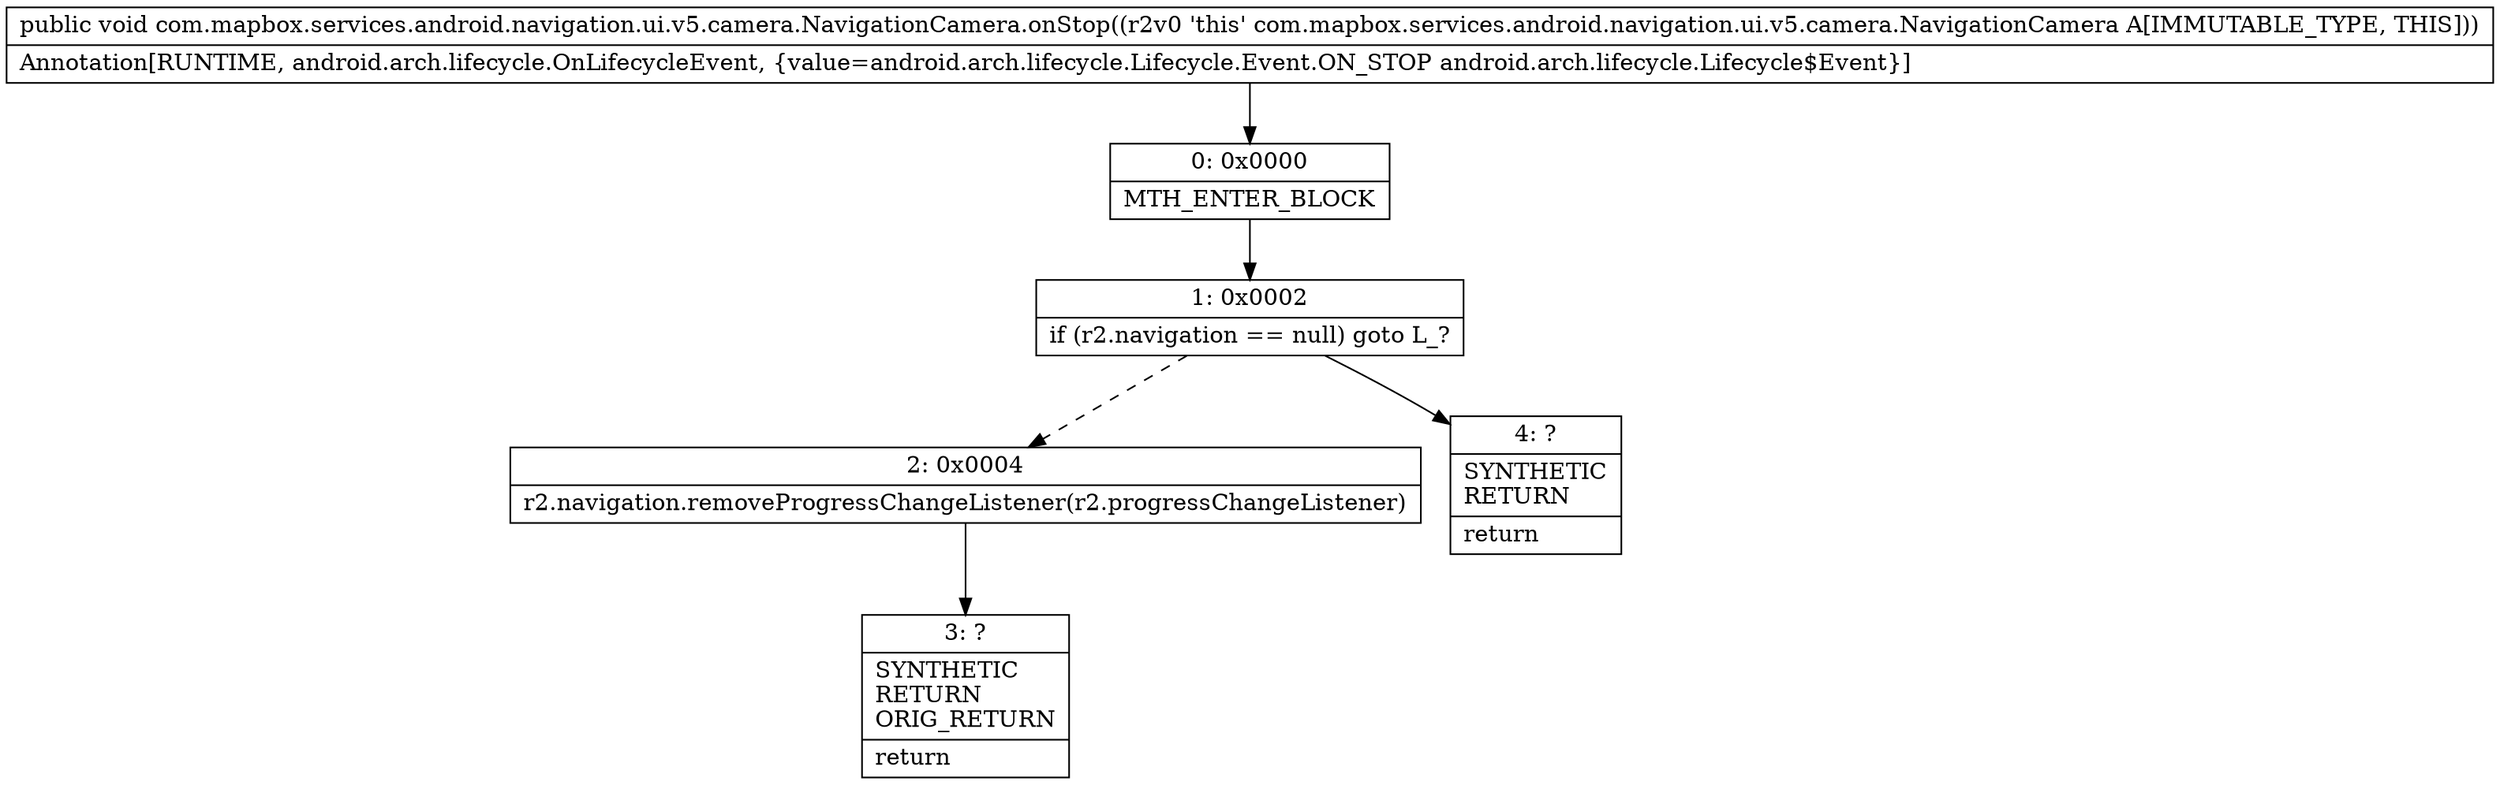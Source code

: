 digraph "CFG forcom.mapbox.services.android.navigation.ui.v5.camera.NavigationCamera.onStop()V" {
Node_0 [shape=record,label="{0\:\ 0x0000|MTH_ENTER_BLOCK\l}"];
Node_1 [shape=record,label="{1\:\ 0x0002|if (r2.navigation == null) goto L_?\l}"];
Node_2 [shape=record,label="{2\:\ 0x0004|r2.navigation.removeProgressChangeListener(r2.progressChangeListener)\l}"];
Node_3 [shape=record,label="{3\:\ ?|SYNTHETIC\lRETURN\lORIG_RETURN\l|return\l}"];
Node_4 [shape=record,label="{4\:\ ?|SYNTHETIC\lRETURN\l|return\l}"];
MethodNode[shape=record,label="{public void com.mapbox.services.android.navigation.ui.v5.camera.NavigationCamera.onStop((r2v0 'this' com.mapbox.services.android.navigation.ui.v5.camera.NavigationCamera A[IMMUTABLE_TYPE, THIS]))  | Annotation[RUNTIME, android.arch.lifecycle.OnLifecycleEvent, \{value=android.arch.lifecycle.Lifecycle.Event.ON_STOP android.arch.lifecycle.Lifecycle$Event\}]\l}"];
MethodNode -> Node_0;
Node_0 -> Node_1;
Node_1 -> Node_2[style=dashed];
Node_1 -> Node_4;
Node_2 -> Node_3;
}

